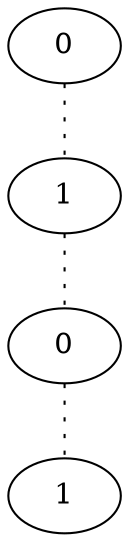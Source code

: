 graph {
a0[label=0];
a1[label=1];
a2[label=0];
a3[label=1];
a0 -- a1 [style=dotted];
a1 -- a2 [style=dotted];
a2 -- a3 [style=dotted];
}
